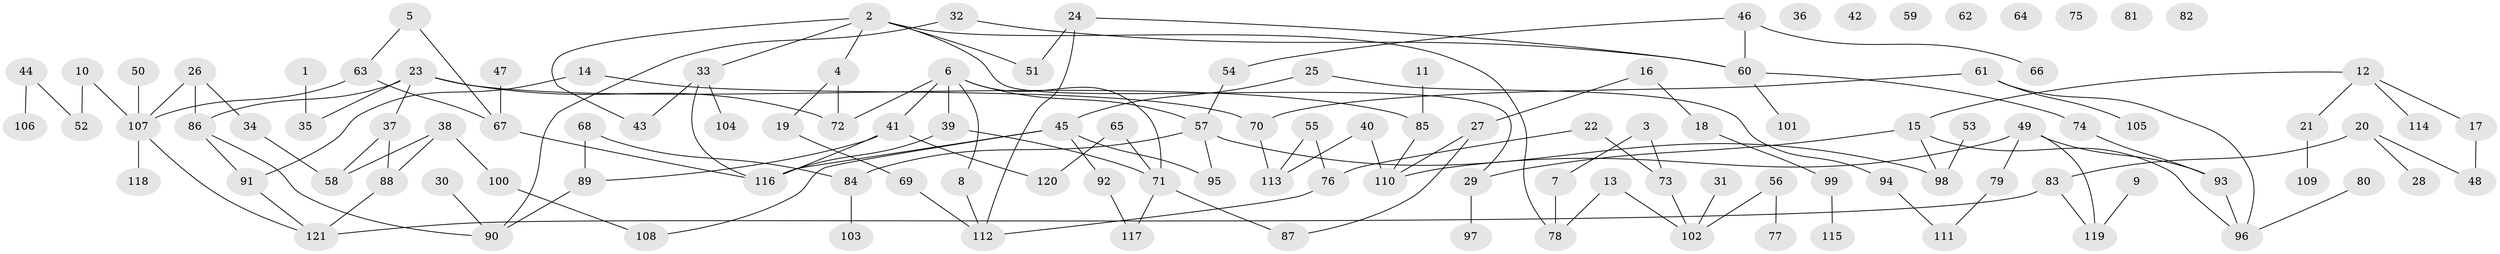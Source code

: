 // coarse degree distribution, {1: 0.15789473684210525, 5: 0.11842105263157894, 3: 0.15789473684210525, 2: 0.32894736842105265, 4: 0.07894736842105263, 6: 0.039473684210526314, 0: 0.10526315789473684, 7: 0.013157894736842105}
// Generated by graph-tools (version 1.1) at 2025/41/03/06/25 10:41:21]
// undirected, 121 vertices, 144 edges
graph export_dot {
graph [start="1"]
  node [color=gray90,style=filled];
  1;
  2;
  3;
  4;
  5;
  6;
  7;
  8;
  9;
  10;
  11;
  12;
  13;
  14;
  15;
  16;
  17;
  18;
  19;
  20;
  21;
  22;
  23;
  24;
  25;
  26;
  27;
  28;
  29;
  30;
  31;
  32;
  33;
  34;
  35;
  36;
  37;
  38;
  39;
  40;
  41;
  42;
  43;
  44;
  45;
  46;
  47;
  48;
  49;
  50;
  51;
  52;
  53;
  54;
  55;
  56;
  57;
  58;
  59;
  60;
  61;
  62;
  63;
  64;
  65;
  66;
  67;
  68;
  69;
  70;
  71;
  72;
  73;
  74;
  75;
  76;
  77;
  78;
  79;
  80;
  81;
  82;
  83;
  84;
  85;
  86;
  87;
  88;
  89;
  90;
  91;
  92;
  93;
  94;
  95;
  96;
  97;
  98;
  99;
  100;
  101;
  102;
  103;
  104;
  105;
  106;
  107;
  108;
  109;
  110;
  111;
  112;
  113;
  114;
  115;
  116;
  117;
  118;
  119;
  120;
  121;
  1 -- 35;
  2 -- 4;
  2 -- 29;
  2 -- 33;
  2 -- 43;
  2 -- 51;
  2 -- 78;
  3 -- 7;
  3 -- 73;
  4 -- 19;
  4 -- 72;
  5 -- 63;
  5 -- 67;
  6 -- 8;
  6 -- 39;
  6 -- 41;
  6 -- 57;
  6 -- 71;
  6 -- 72;
  7 -- 78;
  8 -- 112;
  9 -- 119;
  10 -- 52;
  10 -- 107;
  11 -- 85;
  12 -- 15;
  12 -- 17;
  12 -- 21;
  12 -- 114;
  13 -- 78;
  13 -- 102;
  14 -- 70;
  14 -- 91;
  15 -- 29;
  15 -- 96;
  15 -- 98;
  16 -- 18;
  16 -- 27;
  17 -- 48;
  18 -- 99;
  19 -- 69;
  20 -- 28;
  20 -- 48;
  20 -- 83;
  21 -- 109;
  22 -- 73;
  22 -- 76;
  23 -- 35;
  23 -- 37;
  23 -- 72;
  23 -- 85;
  23 -- 86;
  24 -- 51;
  24 -- 60;
  24 -- 112;
  25 -- 45;
  25 -- 94;
  26 -- 34;
  26 -- 86;
  26 -- 107;
  27 -- 87;
  27 -- 110;
  29 -- 97;
  30 -- 90;
  31 -- 102;
  32 -- 60;
  32 -- 90;
  33 -- 43;
  33 -- 104;
  33 -- 116;
  34 -- 58;
  37 -- 58;
  37 -- 88;
  38 -- 58;
  38 -- 88;
  38 -- 100;
  39 -- 71;
  39 -- 116;
  40 -- 110;
  40 -- 113;
  41 -- 89;
  41 -- 116;
  41 -- 120;
  44 -- 52;
  44 -- 106;
  45 -- 92;
  45 -- 95;
  45 -- 108;
  45 -- 116;
  46 -- 54;
  46 -- 60;
  46 -- 66;
  47 -- 67;
  49 -- 79;
  49 -- 93;
  49 -- 110;
  49 -- 119;
  50 -- 107;
  53 -- 98;
  54 -- 57;
  55 -- 76;
  55 -- 113;
  56 -- 77;
  56 -- 102;
  57 -- 84;
  57 -- 95;
  57 -- 98;
  60 -- 74;
  60 -- 101;
  61 -- 70;
  61 -- 96;
  61 -- 105;
  63 -- 67;
  63 -- 107;
  65 -- 71;
  65 -- 120;
  67 -- 116;
  68 -- 84;
  68 -- 89;
  69 -- 112;
  70 -- 113;
  71 -- 87;
  71 -- 117;
  73 -- 102;
  74 -- 93;
  76 -- 112;
  79 -- 111;
  80 -- 96;
  83 -- 119;
  83 -- 121;
  84 -- 103;
  85 -- 110;
  86 -- 90;
  86 -- 91;
  88 -- 121;
  89 -- 90;
  91 -- 121;
  92 -- 117;
  93 -- 96;
  94 -- 111;
  99 -- 115;
  100 -- 108;
  107 -- 118;
  107 -- 121;
}
